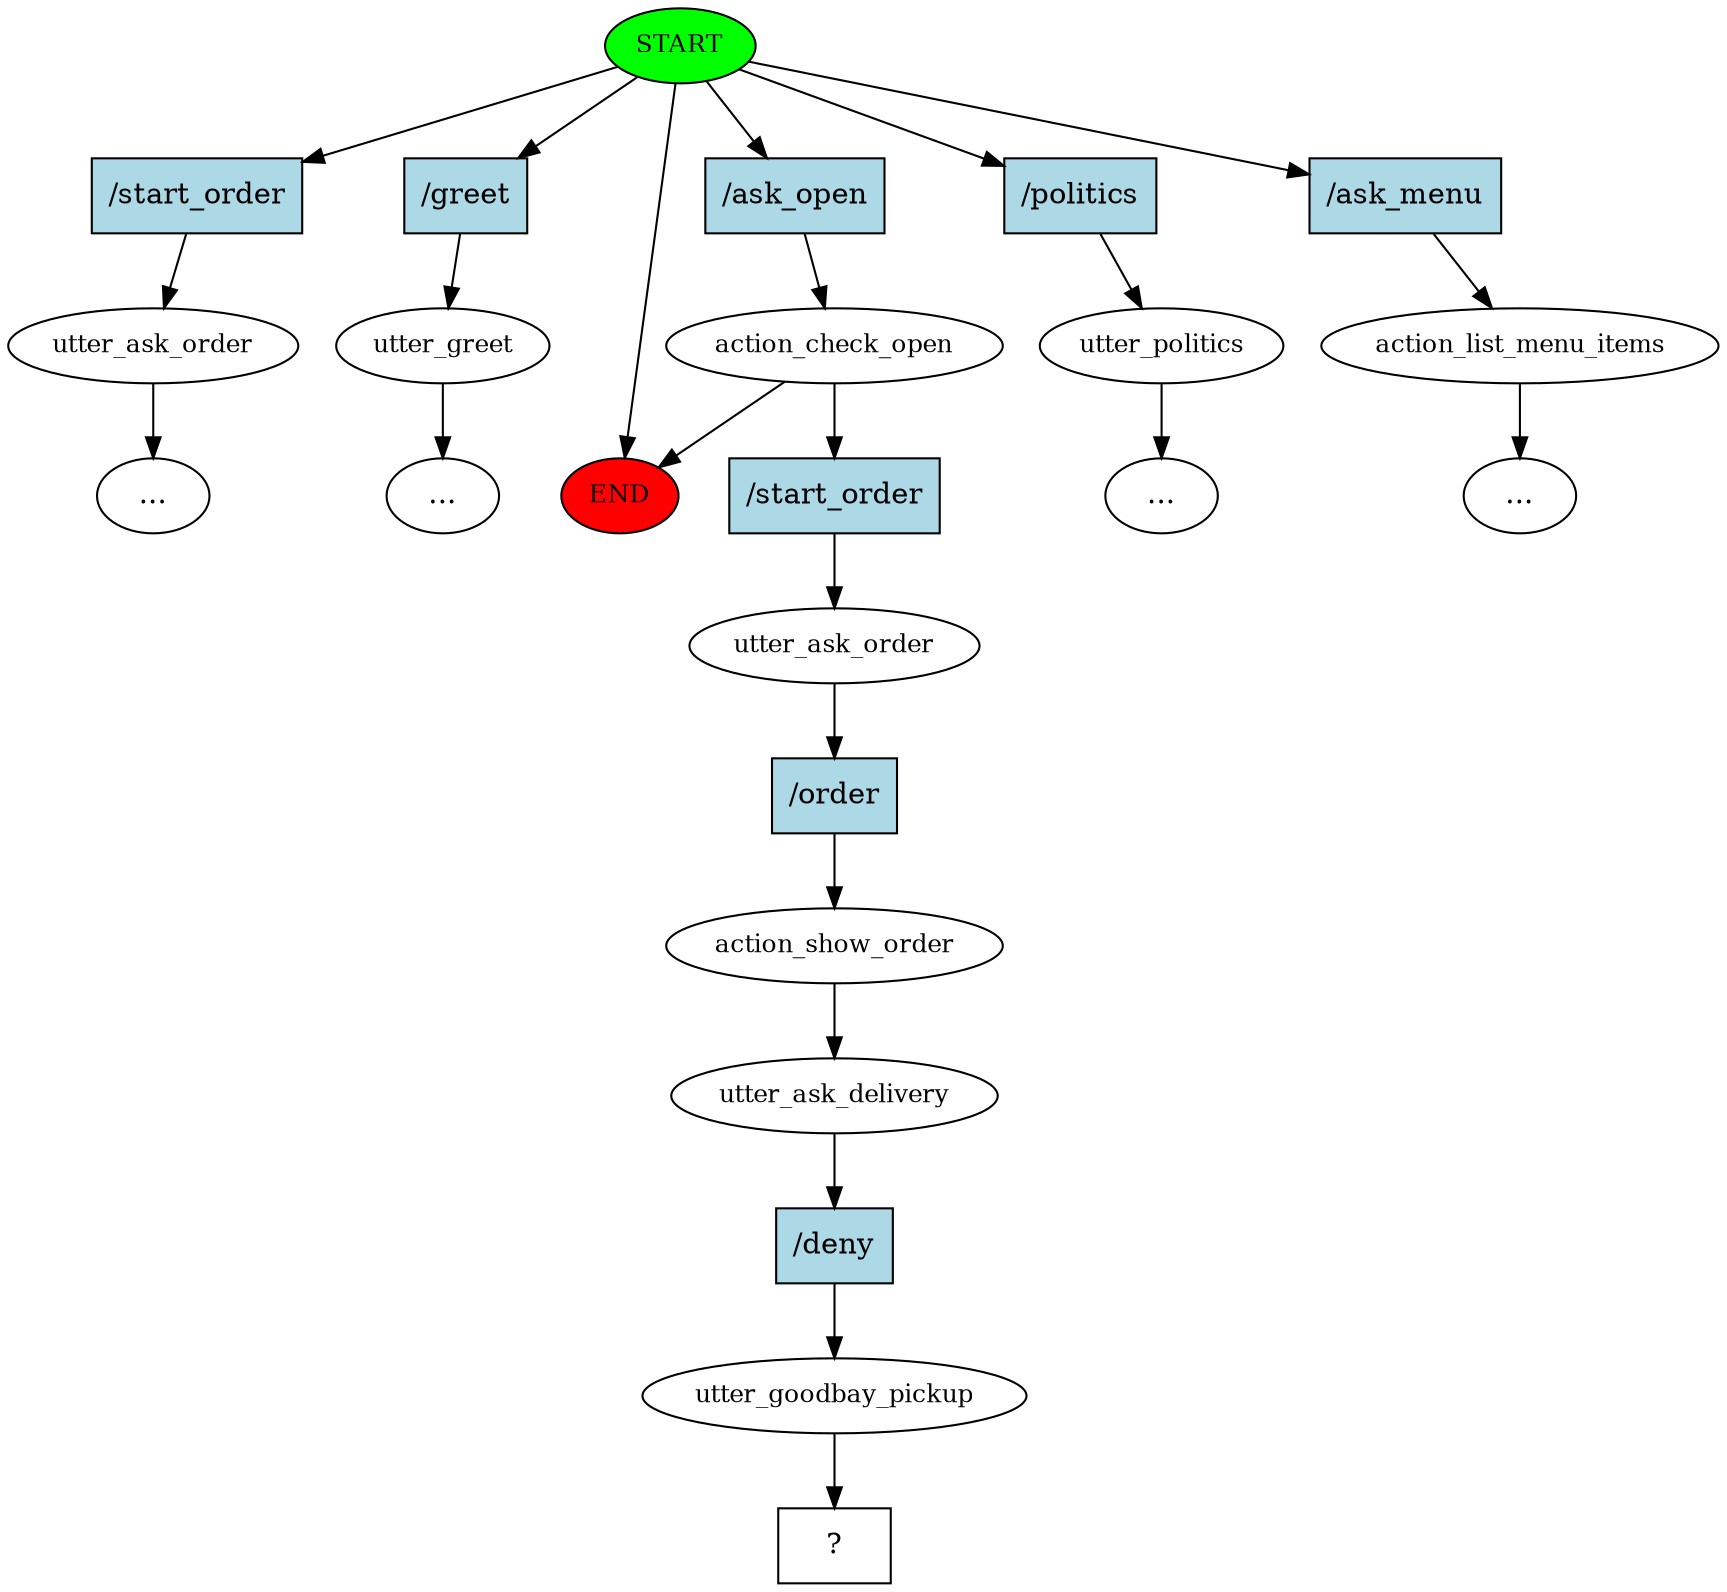 digraph  {
0 [class="start active", fillcolor=green, fontsize=12, label=START, style=filled];
"-1" [class=end, fillcolor=red, fontsize=12, label=END, style=filled];
1 [class="", fontsize=12, label=utter_ask_order];
2 [class="", fontsize=12, label=utter_greet];
6 [class="", fontsize=12, label=utter_politics];
"-8" [class=ellipsis, label="..."];
"-9" [class=ellipsis, label="..."];
8 [class=active, fontsize=12, label=action_check_open];
9 [class="", fontsize=12, label=action_list_menu_items];
"-10" [class=ellipsis, label="..."];
"-12" [class=ellipsis, label="..."];
13 [class=active, fontsize=12, label=utter_ask_order];
14 [class=active, fontsize=12, label=action_show_order];
15 [class=active, fontsize=12, label=utter_ask_delivery];
16 [class=active, fontsize=12, label=utter_goodbay_pickup];
17 [class="intent dashed active", label="  ?  ", shape=rect];
18 [class=intent, fillcolor=lightblue, label="/start_order", shape=rect, style=filled];
19 [class=intent, fillcolor=lightblue, label="/greet", shape=rect, style=filled];
20 [class=intent, fillcolor=lightblue, label="/politics", shape=rect, style=filled];
21 [class="intent active", fillcolor=lightblue, label="/ask_open", shape=rect, style=filled];
22 [class=intent, fillcolor=lightblue, label="/ask_menu", shape=rect, style=filled];
23 [class="intent active", fillcolor=lightblue, label="/start_order", shape=rect, style=filled];
24 [class="intent active", fillcolor=lightblue, label="/order", shape=rect, style=filled];
25 [class="intent active", fillcolor=lightblue, label="/deny", shape=rect, style=filled];
0 -> "-1"  [class="", key=NONE, label=""];
0 -> 18  [class="", key=0];
0 -> 19  [class="", key=0];
0 -> 20  [class="", key=0];
0 -> 21  [class=active, key=0];
0 -> 22  [class="", key=0];
1 -> "-12"  [class="", key=NONE, label=""];
2 -> "-9"  [class="", key=NONE, label=""];
6 -> "-8"  [class="", key=NONE, label=""];
8 -> "-1"  [class="", key=NONE, label=""];
8 -> 23  [class=active, key=0];
9 -> "-10"  [class="", key=NONE, label=""];
13 -> 24  [class=active, key=0];
14 -> 15  [class=active, key=NONE, label=""];
15 -> 25  [class=active, key=0];
16 -> 17  [class=active, key=NONE, label=""];
18 -> 1  [class="", key=0];
19 -> 2  [class="", key=0];
20 -> 6  [class="", key=0];
21 -> 8  [class=active, key=0];
22 -> 9  [class="", key=0];
23 -> 13  [class=active, key=0];
24 -> 14  [class=active, key=0];
25 -> 16  [class=active, key=0];
}
